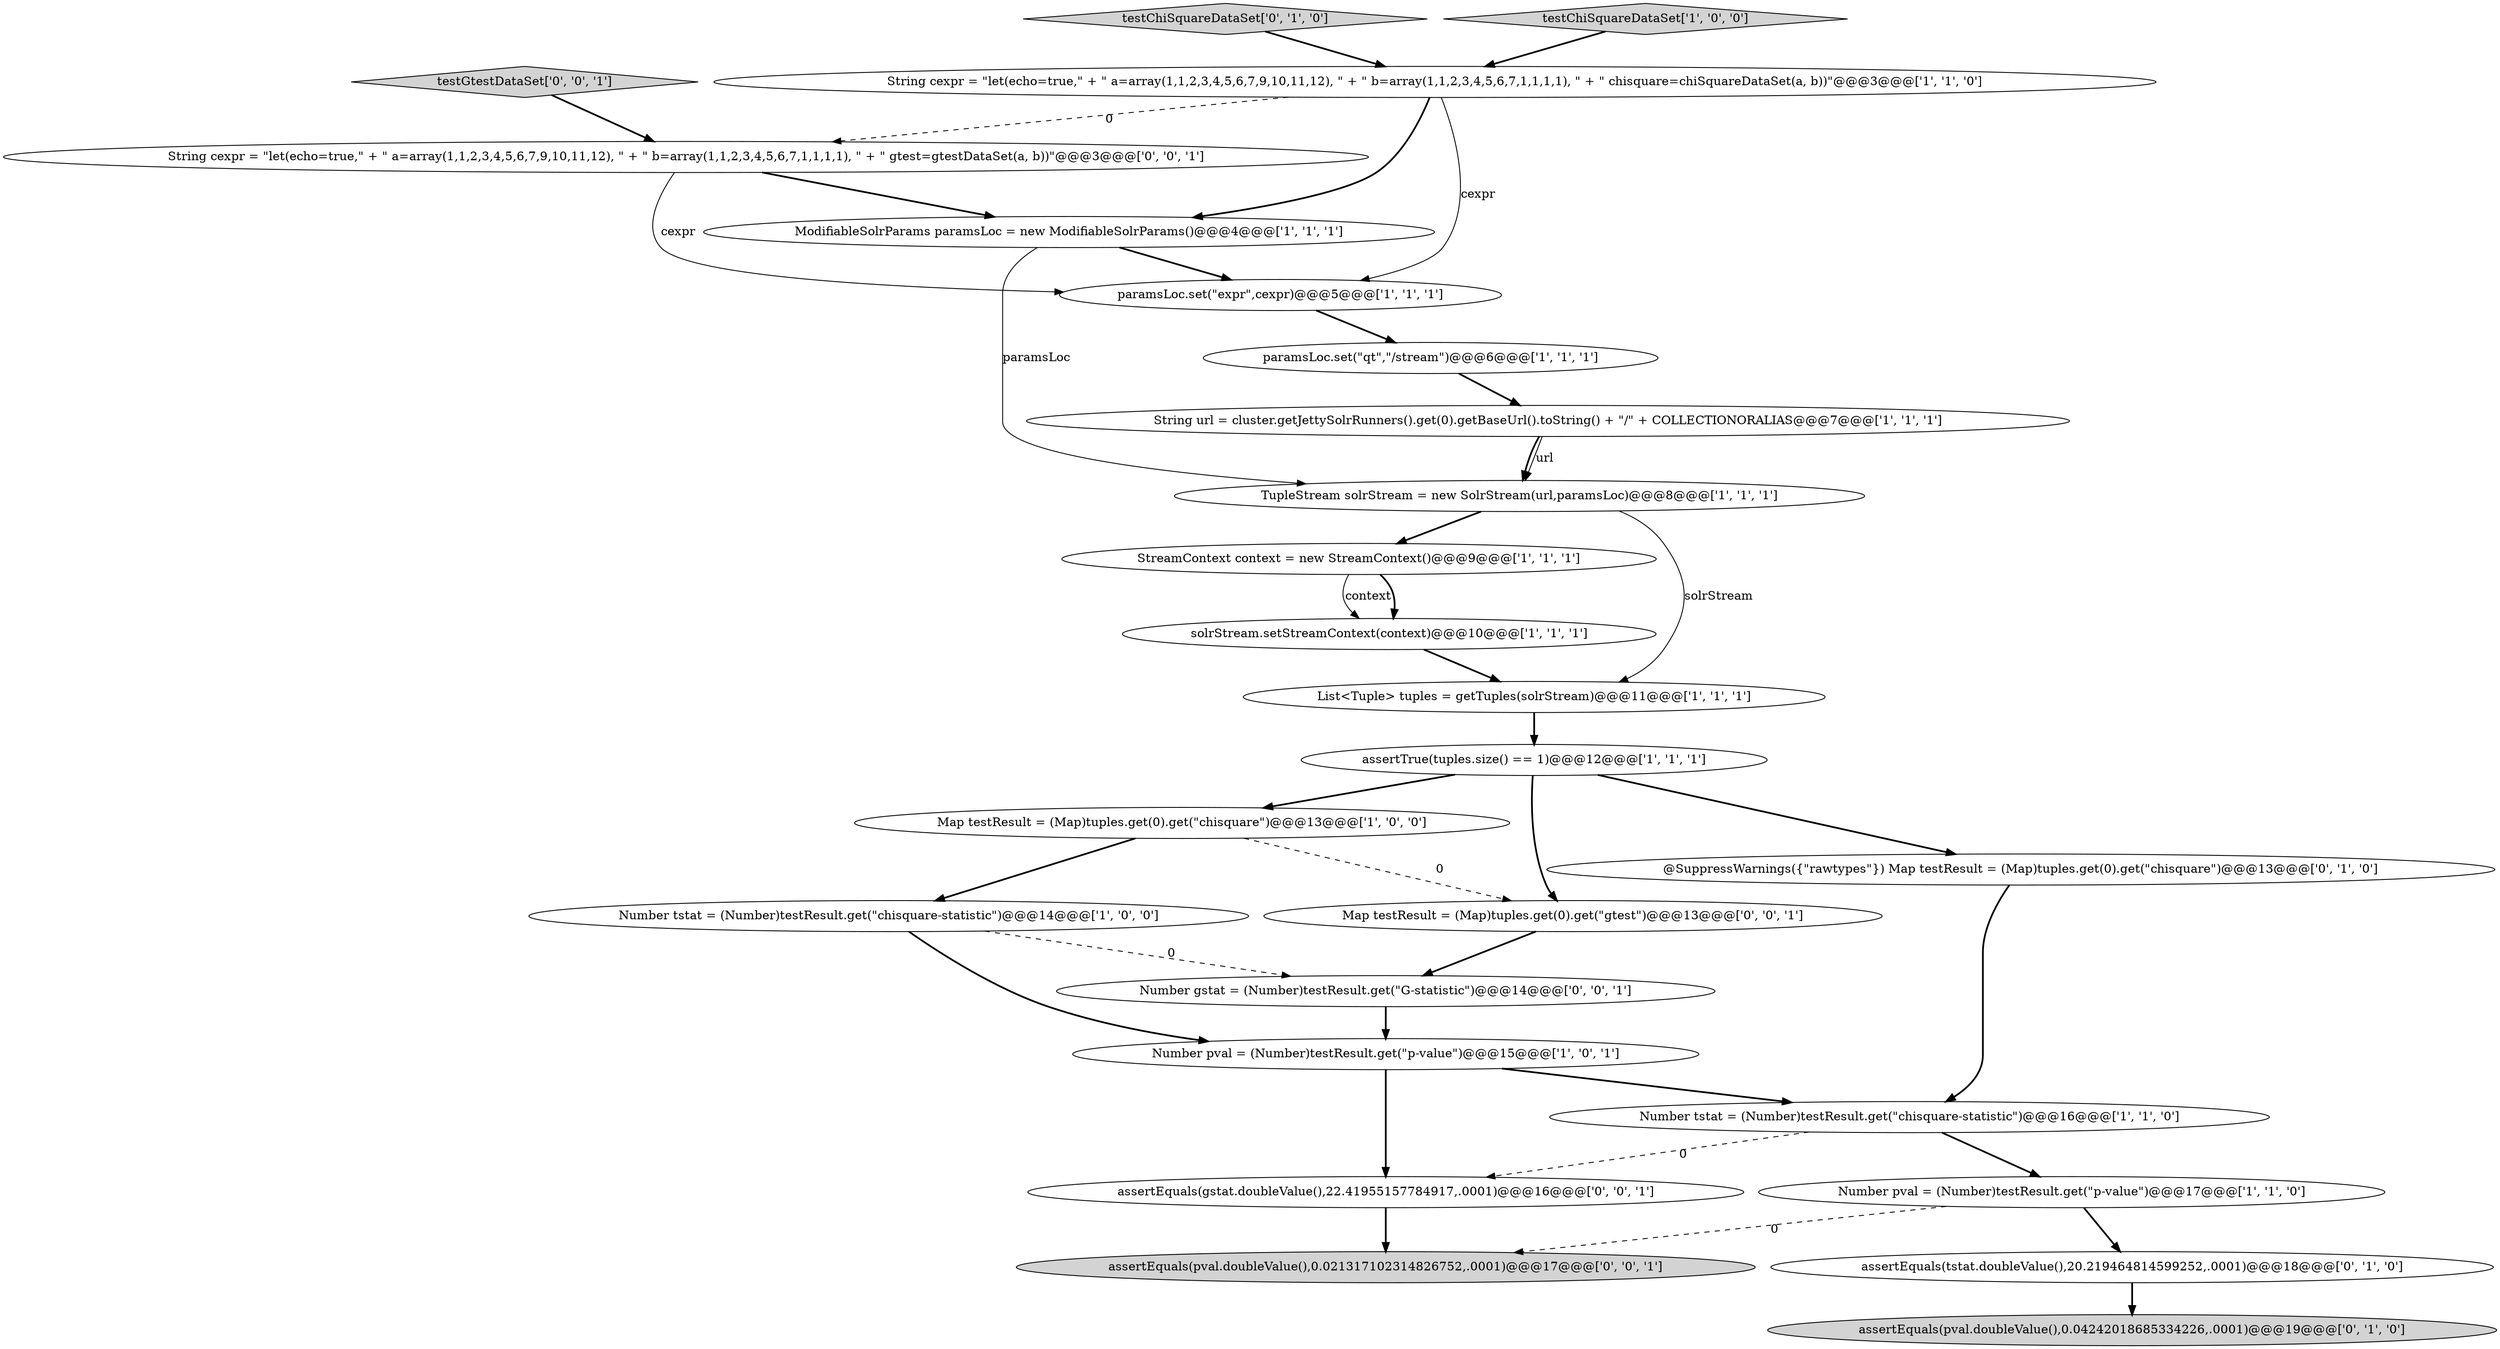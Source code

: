 digraph {
20 [style = filled, label = "Number gstat = (Number)testResult.get(\"G-statistic\")@@@14@@@['0', '0', '1']", fillcolor = white, shape = ellipse image = "AAA0AAABBB3BBB"];
23 [style = filled, label = "testGtestDataSet['0', '0', '1']", fillcolor = lightgray, shape = diamond image = "AAA0AAABBB3BBB"];
17 [style = filled, label = "testChiSquareDataSet['0', '1', '0']", fillcolor = lightgray, shape = diamond image = "AAA0AAABBB2BBB"];
22 [style = filled, label = "Map testResult = (Map)tuples.get(0).get(\"gtest\")@@@13@@@['0', '0', '1']", fillcolor = white, shape = ellipse image = "AAA0AAABBB3BBB"];
8 [style = filled, label = "testChiSquareDataSet['1', '0', '0']", fillcolor = lightgray, shape = diamond image = "AAA0AAABBB1BBB"];
13 [style = filled, label = "paramsLoc.set(\"expr\",cexpr)@@@5@@@['1', '1', '1']", fillcolor = white, shape = ellipse image = "AAA0AAABBB1BBB"];
25 [style = filled, label = "assertEquals(gstat.doubleValue(),22.41955157784917,.0001)@@@16@@@['0', '0', '1']", fillcolor = white, shape = ellipse image = "AAA0AAABBB3BBB"];
14 [style = filled, label = "StreamContext context = new StreamContext()@@@9@@@['1', '1', '1']", fillcolor = white, shape = ellipse image = "AAA0AAABBB1BBB"];
7 [style = filled, label = "TupleStream solrStream = new SolrStream(url,paramsLoc)@@@8@@@['1', '1', '1']", fillcolor = white, shape = ellipse image = "AAA0AAABBB1BBB"];
1 [style = filled, label = "solrStream.setStreamContext(context)@@@10@@@['1', '1', '1']", fillcolor = white, shape = ellipse image = "AAA0AAABBB1BBB"];
11 [style = filled, label = "assertTrue(tuples.size() == 1)@@@12@@@['1', '1', '1']", fillcolor = white, shape = ellipse image = "AAA0AAABBB1BBB"];
9 [style = filled, label = "String url = cluster.getJettySolrRunners().get(0).getBaseUrl().toString() + \"/\" + COLLECTIONORALIAS@@@7@@@['1', '1', '1']", fillcolor = white, shape = ellipse image = "AAA0AAABBB1BBB"];
12 [style = filled, label = "Map testResult = (Map)tuples.get(0).get(\"chisquare\")@@@13@@@['1', '0', '0']", fillcolor = white, shape = ellipse image = "AAA0AAABBB1BBB"];
0 [style = filled, label = "Number tstat = (Number)testResult.get(\"chisquare-statistic\")@@@16@@@['1', '1', '0']", fillcolor = white, shape = ellipse image = "AAA0AAABBB1BBB"];
6 [style = filled, label = "String cexpr = \"let(echo=true,\" + \" a=array(1,1,2,3,4,5,6,7,9,10,11,12), \" + \" b=array(1,1,2,3,4,5,6,7,1,1,1,1), \" + \" chisquare=chiSquareDataSet(a, b))\"@@@3@@@['1', '1', '0']", fillcolor = white, shape = ellipse image = "AAA0AAABBB1BBB"];
16 [style = filled, label = "assertEquals(pval.doubleValue(),0.04242018685334226,.0001)@@@19@@@['0', '1', '0']", fillcolor = lightgray, shape = ellipse image = "AAA0AAABBB2BBB"];
3 [style = filled, label = "List<Tuple> tuples = getTuples(solrStream)@@@11@@@['1', '1', '1']", fillcolor = white, shape = ellipse image = "AAA0AAABBB1BBB"];
5 [style = filled, label = "Number pval = (Number)testResult.get(\"p-value\")@@@17@@@['1', '1', '0']", fillcolor = white, shape = ellipse image = "AAA0AAABBB1BBB"];
24 [style = filled, label = "assertEquals(pval.doubleValue(),0.021317102314826752,.0001)@@@17@@@['0', '0', '1']", fillcolor = lightgray, shape = ellipse image = "AAA0AAABBB3BBB"];
10 [style = filled, label = "Number tstat = (Number)testResult.get(\"chisquare-statistic\")@@@14@@@['1', '0', '0']", fillcolor = white, shape = ellipse image = "AAA0AAABBB1BBB"];
21 [style = filled, label = "String cexpr = \"let(echo=true,\" + \" a=array(1,1,2,3,4,5,6,7,9,10,11,12), \" + \" b=array(1,1,2,3,4,5,6,7,1,1,1,1), \" + \" gtest=gtestDataSet(a, b))\"@@@3@@@['0', '0', '1']", fillcolor = white, shape = ellipse image = "AAA0AAABBB3BBB"];
4 [style = filled, label = "paramsLoc.set(\"qt\",\"/stream\")@@@6@@@['1', '1', '1']", fillcolor = white, shape = ellipse image = "AAA0AAABBB1BBB"];
2 [style = filled, label = "ModifiableSolrParams paramsLoc = new ModifiableSolrParams()@@@4@@@['1', '1', '1']", fillcolor = white, shape = ellipse image = "AAA0AAABBB1BBB"];
19 [style = filled, label = "@SuppressWarnings({\"rawtypes\"}) Map testResult = (Map)tuples.get(0).get(\"chisquare\")@@@13@@@['0', '1', '0']", fillcolor = white, shape = ellipse image = "AAA0AAABBB2BBB"];
18 [style = filled, label = "assertEquals(tstat.doubleValue(),20.219464814599252,.0001)@@@18@@@['0', '1', '0']", fillcolor = white, shape = ellipse image = "AAA0AAABBB2BBB"];
15 [style = filled, label = "Number pval = (Number)testResult.get(\"p-value\")@@@15@@@['1', '0', '1']", fillcolor = white, shape = ellipse image = "AAA0AAABBB1BBB"];
4->9 [style = bold, label=""];
21->13 [style = solid, label="cexpr"];
6->21 [style = dashed, label="0"];
10->15 [style = bold, label=""];
9->7 [style = solid, label="url"];
17->6 [style = bold, label=""];
15->25 [style = bold, label=""];
6->13 [style = solid, label="cexpr"];
7->3 [style = solid, label="solrStream"];
5->24 [style = dashed, label="0"];
1->3 [style = bold, label=""];
3->11 [style = bold, label=""];
14->1 [style = solid, label="context"];
11->12 [style = bold, label=""];
8->6 [style = bold, label=""];
5->18 [style = bold, label=""];
11->19 [style = bold, label=""];
9->7 [style = bold, label=""];
14->1 [style = bold, label=""];
19->0 [style = bold, label=""];
21->2 [style = bold, label=""];
2->13 [style = bold, label=""];
7->14 [style = bold, label=""];
6->2 [style = bold, label=""];
25->24 [style = bold, label=""];
12->10 [style = bold, label=""];
0->25 [style = dashed, label="0"];
22->20 [style = bold, label=""];
23->21 [style = bold, label=""];
15->0 [style = bold, label=""];
2->7 [style = solid, label="paramsLoc"];
12->22 [style = dashed, label="0"];
11->22 [style = bold, label=""];
10->20 [style = dashed, label="0"];
20->15 [style = bold, label=""];
0->5 [style = bold, label=""];
13->4 [style = bold, label=""];
18->16 [style = bold, label=""];
}

